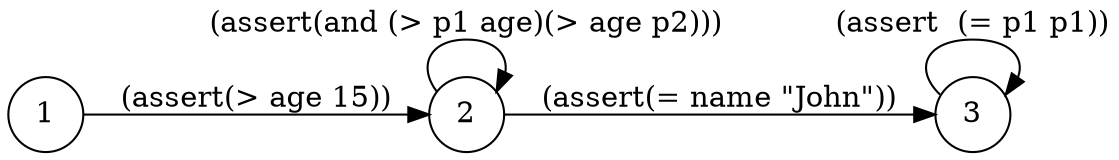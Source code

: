 digraph 2781408394944 {
	rankdir=LR
	1 [label=1 shape=circle]
	2 [label=2 shape=circle]
	3 [label=3 shape=circle]
	1 -> 2 [label="(assert(> age 15))" color=black]
	2 -> 2 [label="(assert(and (> p1 age)(> age p2)))" color=black]
	2 -> 3 [label="(assert(= name \"John\"))" color=black]
	3 -> 3 [label="(assert  (= p1 p1))" color=black]
}
